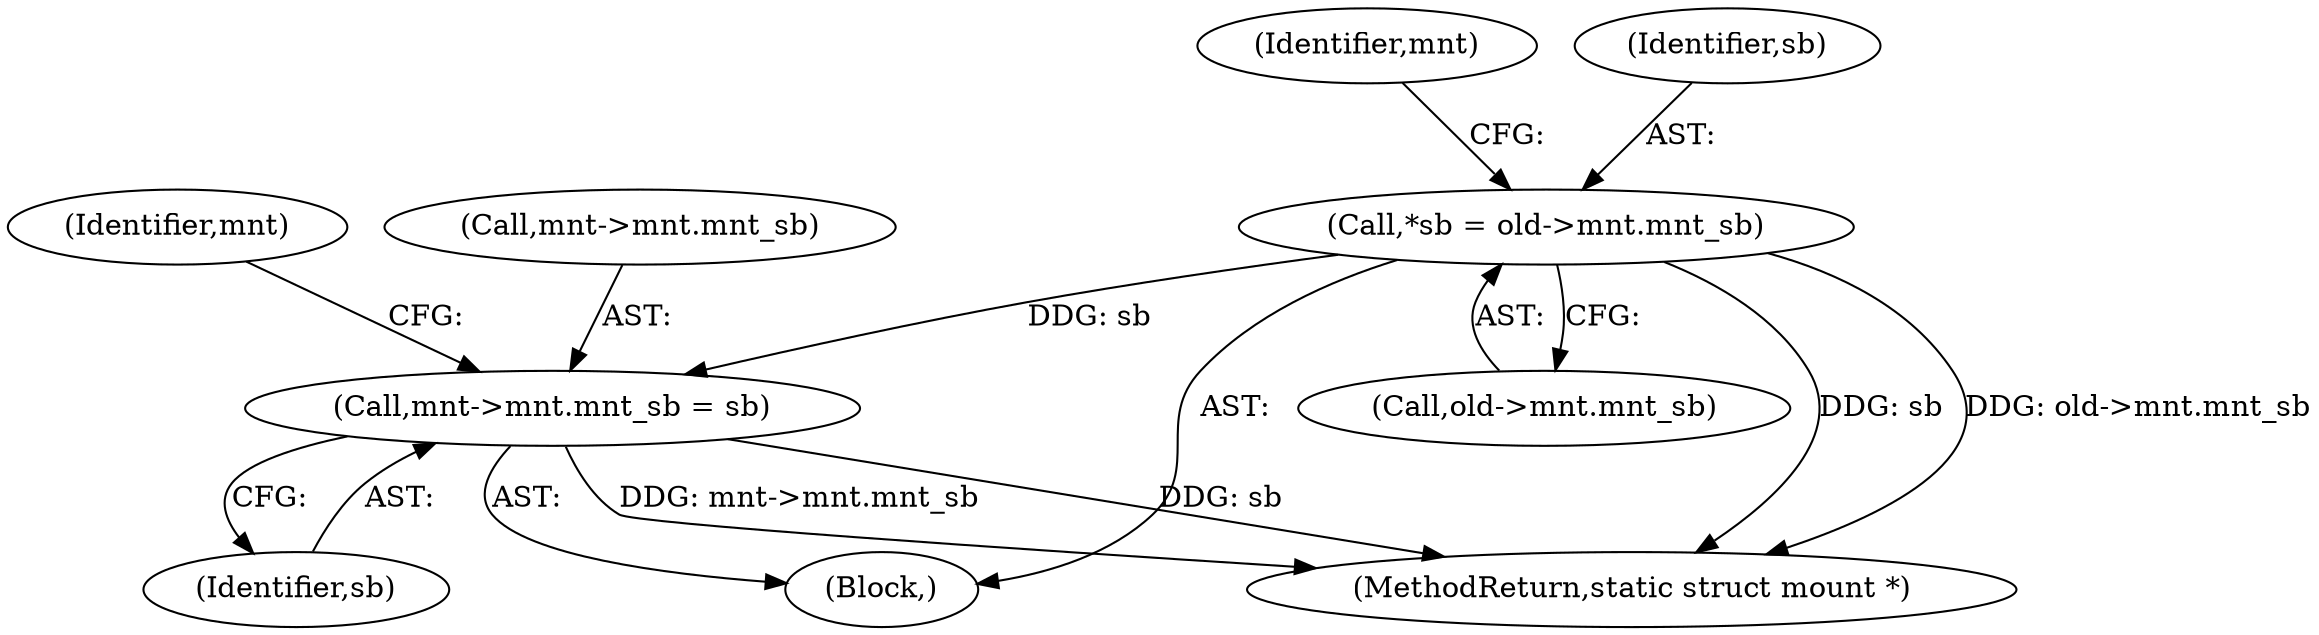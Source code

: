 digraph "0_linux_132c94e31b8bca8ea921f9f96a57d684fa4ae0a9@pointer" {
"1000109" [label="(Call,*sb = old->mnt.mnt_sb)"];
"1000206" [label="(Call,mnt->mnt.mnt_sb = sb)"];
"1000119" [label="(Identifier,mnt)"];
"1000206" [label="(Call,mnt->mnt.mnt_sb = sb)"];
"1000355" [label="(MethodReturn,static struct mount *)"];
"1000212" [label="(Identifier,sb)"];
"1000216" [label="(Identifier,mnt)"];
"1000110" [label="(Identifier,sb)"];
"1000109" [label="(Call,*sb = old->mnt.mnt_sb)"];
"1000107" [label="(Block,)"];
"1000207" [label="(Call,mnt->mnt.mnt_sb)"];
"1000111" [label="(Call,old->mnt.mnt_sb)"];
"1000109" -> "1000107"  [label="AST: "];
"1000109" -> "1000111"  [label="CFG: "];
"1000110" -> "1000109"  [label="AST: "];
"1000111" -> "1000109"  [label="AST: "];
"1000119" -> "1000109"  [label="CFG: "];
"1000109" -> "1000355"  [label="DDG: sb"];
"1000109" -> "1000355"  [label="DDG: old->mnt.mnt_sb"];
"1000109" -> "1000206"  [label="DDG: sb"];
"1000206" -> "1000107"  [label="AST: "];
"1000206" -> "1000212"  [label="CFG: "];
"1000207" -> "1000206"  [label="AST: "];
"1000212" -> "1000206"  [label="AST: "];
"1000216" -> "1000206"  [label="CFG: "];
"1000206" -> "1000355"  [label="DDG: mnt->mnt.mnt_sb"];
"1000206" -> "1000355"  [label="DDG: sb"];
}
